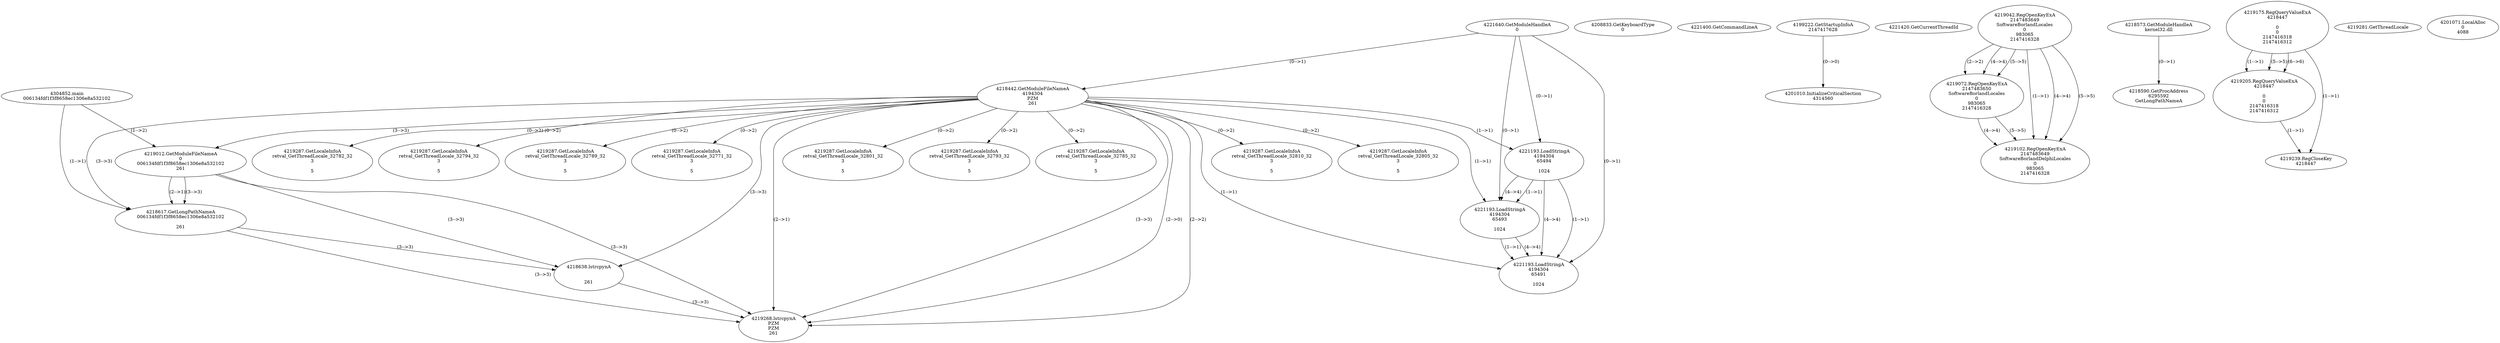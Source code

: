 // Global SCDG with merge call
digraph {
	0 [label="4304852.main
006134fdf1f3f8658ec1306e8a532102"]
	1 [label="4221640.GetModuleHandleA
0"]
	2 [label="4208833.GetKeyboardType
0"]
	3 [label="4221400.GetCommandLineA
"]
	4 [label="4199222.GetStartupInfoA
2147417628"]
	5 [label="4221420.GetCurrentThreadId
"]
	6 [label="4218442.GetModuleFileNameA
4194304
PZM
261"]
	1 -> 6 [label="(0-->1)"]
	7 [label="4219012.GetModuleFileNameA
0
006134fdf1f3f8658ec1306e8a532102
261"]
	0 -> 7 [label="(1-->2)"]
	6 -> 7 [label="(3-->3)"]
	8 [label="4219042.RegOpenKeyExA
2147483649
Software\Borland\Locales
0
983065
2147416328"]
	9 [label="4219072.RegOpenKeyExA
2147483650
Software\Borland\Locales
0
983065
2147416328"]
	8 -> 9 [label="(2-->2)"]
	8 -> 9 [label="(4-->4)"]
	8 -> 9 [label="(5-->5)"]
	10 [label="4218573.GetModuleHandleA
kernel32.dll"]
	11 [label="4218590.GetProcAddress
6295592
GetLongPathNameA"]
	10 -> 11 [label="(0-->1)"]
	12 [label="4218617.GetLongPathNameA
006134fdf1f3f8658ec1306e8a532102

261"]
	0 -> 12 [label="(1-->1)"]
	7 -> 12 [label="(2-->1)"]
	6 -> 12 [label="(3-->3)"]
	7 -> 12 [label="(3-->3)"]
	13 [label="4218638.lstrcpynA


261"]
	6 -> 13 [label="(3-->3)"]
	7 -> 13 [label="(3-->3)"]
	12 -> 13 [label="(3-->3)"]
	14 [label="4219175.RegQueryValueExA
4218447

0
0
2147416318
2147416312"]
	15 [label="4219205.RegQueryValueExA
4218447

0
0
2147416318
2147416312"]
	14 -> 15 [label="(1-->1)"]
	14 -> 15 [label="(5-->5)"]
	14 -> 15 [label="(6-->6)"]
	16 [label="4219239.RegCloseKey
4218447"]
	14 -> 16 [label="(1-->1)"]
	15 -> 16 [label="(1-->1)"]
	17 [label="4219268.lstrcpynA
PZM
PZM
261"]
	6 -> 17 [label="(2-->1)"]
	6 -> 17 [label="(2-->2)"]
	6 -> 17 [label="(3-->3)"]
	7 -> 17 [label="(3-->3)"]
	12 -> 17 [label="(3-->3)"]
	13 -> 17 [label="(3-->3)"]
	6 -> 17 [label="(2-->0)"]
	18 [label="4219281.GetThreadLocale
"]
	19 [label="4219287.GetLocaleInfoA
retval_GetThreadLocale_32810_32
3

5"]
	6 -> 19 [label="(0-->2)"]
	20 [label="4221193.LoadStringA
4194304
65494

1024"]
	1 -> 20 [label="(0-->1)"]
	6 -> 20 [label="(1-->1)"]
	21 [label="4221193.LoadStringA
4194304
65493

1024"]
	1 -> 21 [label="(0-->1)"]
	6 -> 21 [label="(1-->1)"]
	20 -> 21 [label="(1-->1)"]
	20 -> 21 [label="(4-->4)"]
	22 [label="4219287.GetLocaleInfoA
retval_GetThreadLocale_32805_32
3

5"]
	6 -> 22 [label="(0-->2)"]
	23 [label="4219287.GetLocaleInfoA
retval_GetThreadLocale_32782_32
3

5"]
	6 -> 23 [label="(0-->2)"]
	24 [label="4221193.LoadStringA
4194304
65491

1024"]
	1 -> 24 [label="(0-->1)"]
	6 -> 24 [label="(1-->1)"]
	20 -> 24 [label="(1-->1)"]
	21 -> 24 [label="(1-->1)"]
	20 -> 24 [label="(4-->4)"]
	21 -> 24 [label="(4-->4)"]
	25 [label="4201010.InitializeCriticalSection
4314560"]
	4 -> 25 [label="(0-->0)"]
	26 [label="4201071.LocalAlloc
0
4088"]
	27 [label="4219102.RegOpenKeyExA
2147483649
Software\Borland\Delphi\Locales
0
983065
2147416328"]
	8 -> 27 [label="(1-->1)"]
	8 -> 27 [label="(4-->4)"]
	9 -> 27 [label="(4-->4)"]
	8 -> 27 [label="(5-->5)"]
	9 -> 27 [label="(5-->5)"]
	28 [label="4219287.GetLocaleInfoA
retval_GetThreadLocale_32794_32
3

5"]
	6 -> 28 [label="(0-->2)"]
	29 [label="4219287.GetLocaleInfoA
retval_GetThreadLocale_32789_32
3

5"]
	6 -> 29 [label="(0-->2)"]
	30 [label="4219287.GetLocaleInfoA
retval_GetThreadLocale_32771_32
3

5"]
	6 -> 30 [label="(0-->2)"]
	31 [label="4219287.GetLocaleInfoA
retval_GetThreadLocale_32801_32
3

5"]
	6 -> 31 [label="(0-->2)"]
	32 [label="4219287.GetLocaleInfoA
retval_GetThreadLocale_32793_32
3

5"]
	6 -> 32 [label="(0-->2)"]
	33 [label="4219287.GetLocaleInfoA
retval_GetThreadLocale_32785_32
3

5"]
	6 -> 33 [label="(0-->2)"]
}
